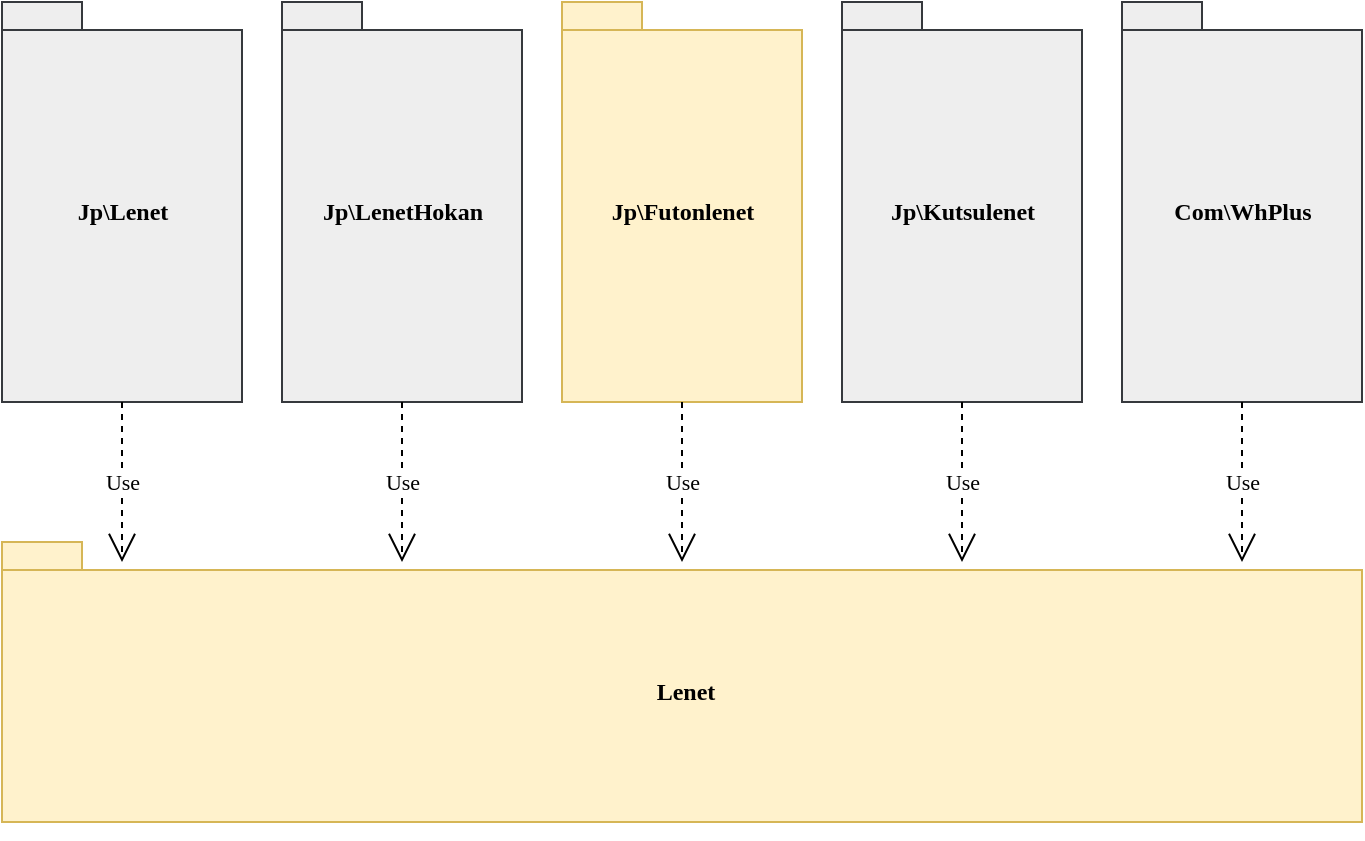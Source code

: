<mxfile version="12.1.8" type="device" pages="1"><diagram id="Zqfob8ycsjWknq9x-AlH" name="ページ1"><mxGraphModel dx="631" dy="482" grid="1" gridSize="10" guides="1" tooltips="1" connect="1" arrows="1" fold="1" page="1" pageScale="1" pageWidth="827" pageHeight="1169" math="0" shadow="0"><root><mxCell id="0"/><mxCell id="1" parent="0"/><mxCell id="UAVSSk9O4sAEpwKwXof8-1" value="&amp;nbsp;Lenet" style="shape=folder;fontStyle=1;spacingTop=10;tabWidth=40;tabHeight=14;tabPosition=left;html=1;fillColor=#fff2cc;strokeColor=#d6b656;direction=east;fontFamily=Comic Sans MS;" parent="1" vertex="1"><mxGeometry x="80" y="410" width="680" height="140" as="geometry"/></mxCell><mxCell id="UAVSSk9O4sAEpwKwXof8-2" value="Jp\LenetHokan" style="shape=folder;fontStyle=1;spacingTop=10;tabWidth=40;tabHeight=14;tabPosition=left;html=1;direction=east;fillColor=#eeeeee;strokeColor=#36393d;fontFamily=Comic Sans MS;" parent="1" vertex="1"><mxGeometry x="220" y="140" width="120" height="200" as="geometry"/></mxCell><mxCell id="UAVSSk9O4sAEpwKwXof8-13" value="Jp\Kutsulenet" style="shape=folder;fontStyle=1;spacingTop=10;tabWidth=40;tabHeight=14;tabPosition=left;html=1;direction=east;fillColor=#eeeeee;strokeColor=#36393d;fontFamily=Comic Sans MS;" parent="1" vertex="1"><mxGeometry x="500" y="140" width="120" height="200" as="geometry"/></mxCell><mxCell id="UAVSSk9O4sAEpwKwXof8-14" value="Jp\Futonlenet" style="shape=folder;fontStyle=1;spacingTop=10;tabWidth=40;tabHeight=14;tabPosition=left;html=1;direction=east;fillColor=#fff2cc;strokeColor=#d6b656;fontFamily=Comic Sans MS;" parent="1" vertex="1"><mxGeometry x="360" y="140" width="120" height="200" as="geometry"/></mxCell><mxCell id="UAVSSk9O4sAEpwKwXof8-15" value="Com\WhPlus" style="shape=folder;fontStyle=1;spacingTop=10;tabWidth=40;tabHeight=14;tabPosition=left;html=1;direction=east;fillColor=#eeeeee;strokeColor=#36393d;fontFamily=Comic Sans MS;" parent="1" vertex="1"><mxGeometry x="640" y="140" width="120" height="200" as="geometry"/></mxCell><mxCell id="UAVSSk9O4sAEpwKwXof8-16" value="Jp\Lenet" style="shape=folder;fontStyle=1;spacingTop=10;tabWidth=40;tabHeight=14;tabPosition=left;html=1;fillColor=#eeeeee;strokeColor=#36393d;direction=east;fontFamily=Comic Sans MS;" parent="1" vertex="1"><mxGeometry x="80" y="140" width="120" height="200" as="geometry"/></mxCell><mxCell id="UAVSSk9O4sAEpwKwXof8-34" value="Use" style="endArrow=open;endSize=12;dashed=1;html=1;exitX=0.5;exitY=1;exitDx=0;exitDy=0;exitPerimeter=0;fontFamily=Comic Sans MS;" parent="1" source="UAVSSk9O4sAEpwKwXof8-14" edge="1"><mxGeometry width="160" relative="1" as="geometry"><mxPoint x="250" y="348" as="sourcePoint"/><mxPoint x="420" y="420" as="targetPoint"/></mxGeometry></mxCell><mxCell id="UAVSSk9O4sAEpwKwXof8-37" value="Use" style="endArrow=open;endSize=12;dashed=1;html=1;exitX=0.5;exitY=1;exitDx=0;exitDy=0;exitPerimeter=0;fontFamily=Comic Sans MS;" parent="1" source="UAVSSk9O4sAEpwKwXof8-2" edge="1"><mxGeometry width="160" relative="1" as="geometry"><mxPoint x="80" y="540" as="sourcePoint"/><mxPoint x="280" y="420" as="targetPoint"/></mxGeometry></mxCell><mxCell id="UAVSSk9O4sAEpwKwXof8-38" value="Use" style="endArrow=open;endSize=12;dashed=1;html=1;exitX=0.5;exitY=1;exitDx=0;exitDy=0;exitPerimeter=0;fontFamily=Comic Sans MS;" parent="1" source="UAVSSk9O4sAEpwKwXof8-13" edge="1"><mxGeometry width="160" relative="1" as="geometry"><mxPoint x="250" y="350" as="sourcePoint"/><mxPoint x="560" y="420" as="targetPoint"/></mxGeometry></mxCell><mxCell id="UAVSSk9O4sAEpwKwXof8-39" value="Use" style="endArrow=open;endSize=12;dashed=1;html=1;exitX=0.5;exitY=1;exitDx=0;exitDy=0;exitPerimeter=0;fontFamily=Comic Sans MS;" parent="1" source="UAVSSk9O4sAEpwKwXof8-16" edge="1"><mxGeometry width="160" relative="1" as="geometry"><mxPoint x="260" y="360" as="sourcePoint"/><mxPoint x="140" y="420" as="targetPoint"/></mxGeometry></mxCell><mxCell id="UAVSSk9O4sAEpwKwXof8-40" value="Use" style="endArrow=open;endSize=12;dashed=1;html=1;exitX=0.5;exitY=1;exitDx=0;exitDy=0;exitPerimeter=0;fontFamily=Comic Sans MS;" parent="1" source="UAVSSk9O4sAEpwKwXof8-15" edge="1"><mxGeometry width="160" relative="1" as="geometry"><mxPoint x="140" y="350" as="sourcePoint"/><mxPoint x="700" y="420" as="targetPoint"/></mxGeometry></mxCell><mxCell id="UAVSSk9O4sAEpwKwXof8-46" style="edgeStyle=orthogonalEdgeStyle;rounded=0;orthogonalLoop=1;jettySize=auto;html=1;exitX=0.5;exitY=1;exitDx=0;exitDy=0;exitPerimeter=0;" parent="1" source="UAVSSk9O4sAEpwKwXof8-1" target="UAVSSk9O4sAEpwKwXof8-1" edge="1"><mxGeometry relative="1" as="geometry"/></mxCell><mxCell id="UAVSSk9O4sAEpwKwXof8-47" style="edgeStyle=orthogonalEdgeStyle;rounded=0;orthogonalLoop=1;jettySize=auto;html=1;exitX=0.5;exitY=1;exitDx=0;exitDy=0;exitPerimeter=0;fontFamily=Comic Sans MS;" parent="1" source="UAVSSk9O4sAEpwKwXof8-1" target="UAVSSk9O4sAEpwKwXof8-1" edge="1"><mxGeometry relative="1" as="geometry"/></mxCell></root></mxGraphModel></diagram></mxfile>